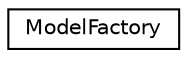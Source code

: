 digraph G
{
  edge [fontname="Helvetica",fontsize="10",labelfontname="Helvetica",labelfontsize="10"];
  node [fontname="Helvetica",fontsize="10",shape=record];
  rankdir=LR;
  Node1 [label="ModelFactory",height=0.2,width=0.4,color="black", fillcolor="white", style="filled",URL="$class_utopia_1_1_components_1_1_model_1_1_model_factory.html"];
}
